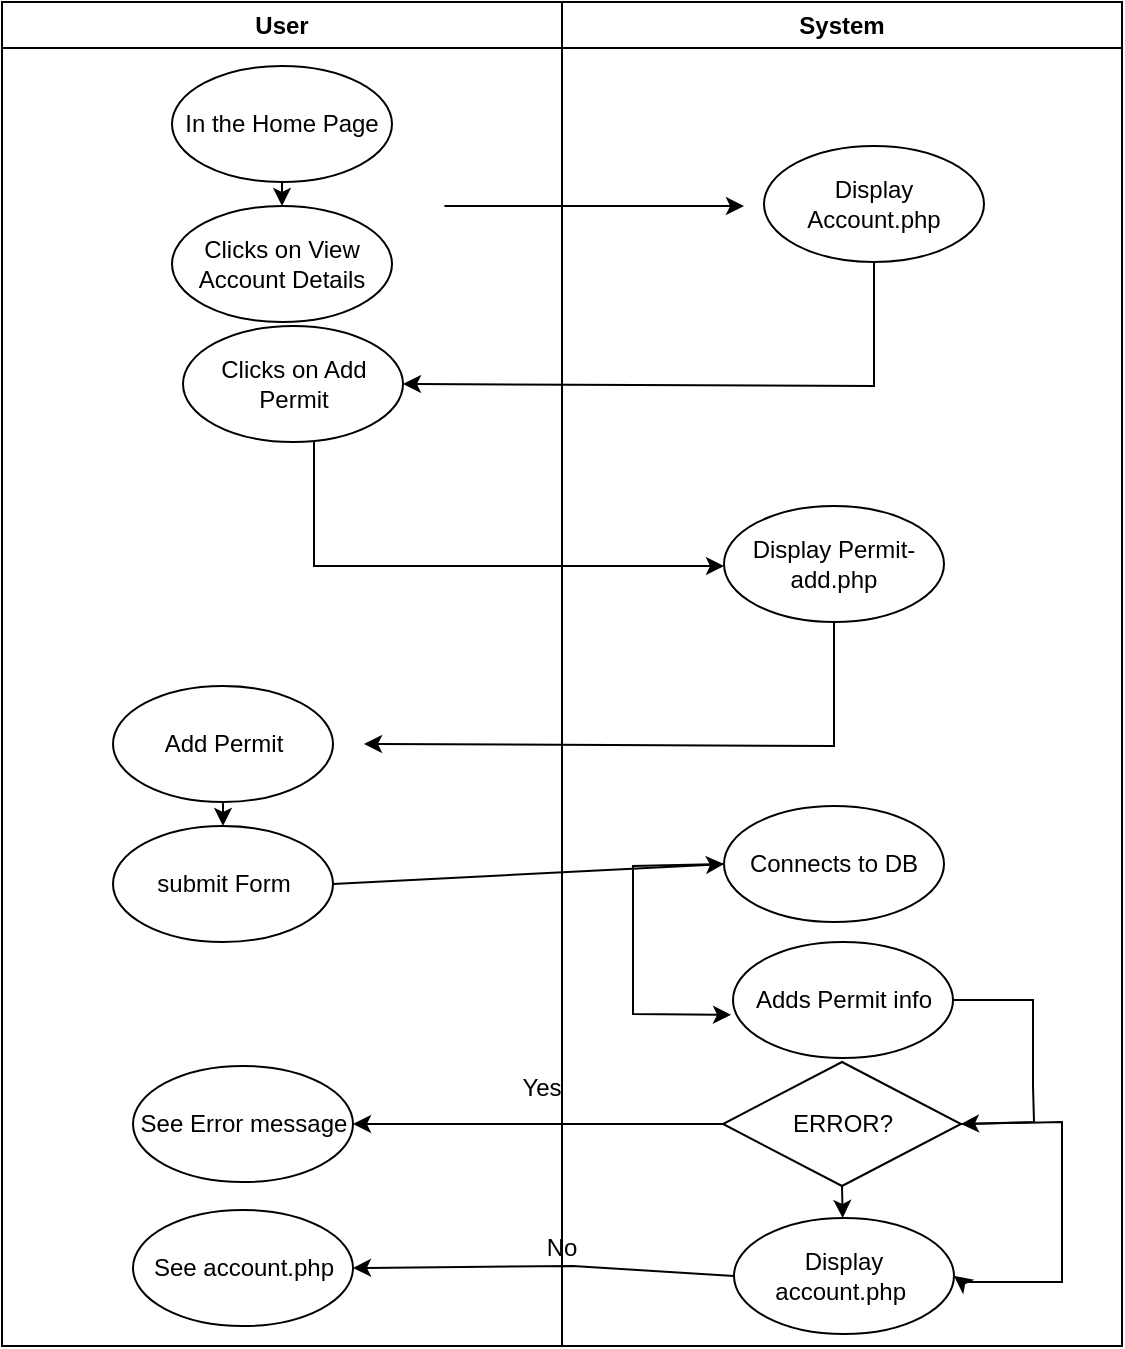 <mxfile version="24.8.3">
  <diagram name="Page-1" id="e7e014a7-5840-1c2e-5031-d8a46d1fe8dd">
    <mxGraphModel dx="897" dy="556" grid="1" gridSize="10" guides="1" tooltips="1" connect="1" arrows="1" fold="1" page="1" pageScale="1" pageWidth="1169" pageHeight="826" background="none" math="0" shadow="0">
      <root>
        <mxCell id="0" />
        <mxCell id="1" parent="0" />
        <mxCell id="2" value="User" style="swimlane;whiteSpace=wrap" parent="1" vertex="1">
          <mxGeometry x="160" y="50" width="280" height="672" as="geometry" />
        </mxCell>
        <mxCell id="3EZGCJM8jiS25kYGgKkf-41" value="In the Home Page" style="ellipse;whiteSpace=wrap;html=1;" parent="2" vertex="1">
          <mxGeometry x="85" y="32" width="110" height="58" as="geometry" />
        </mxCell>
        <mxCell id="3EZGCJM8jiS25kYGgKkf-42" value="Clicks on View Account Details" style="ellipse;whiteSpace=wrap;html=1;" parent="2" vertex="1">
          <mxGeometry x="85" y="102" width="110" height="58" as="geometry" />
        </mxCell>
        <mxCell id="3EZGCJM8jiS25kYGgKkf-64" value="" style="endArrow=classic;html=1;rounded=0;exitX=0.5;exitY=1;exitDx=0;exitDy=0;" parent="2" source="3EZGCJM8jiS25kYGgKkf-41" target="3EZGCJM8jiS25kYGgKkf-42" edge="1">
          <mxGeometry width="50" height="50" relative="1" as="geometry">
            <mxPoint x="584.73" y="220" as="sourcePoint" />
            <mxPoint x="584.5" y="266.38" as="targetPoint" />
          </mxGeometry>
        </mxCell>
        <mxCell id="3EZGCJM8jiS25kYGgKkf-68" value="See Error message" style="ellipse;whiteSpace=wrap;html=1;" parent="2" vertex="1">
          <mxGeometry x="65.5" y="532" width="110" height="58" as="geometry" />
        </mxCell>
        <mxCell id="3EZGCJM8jiS25kYGgKkf-69" value="See account.php" style="ellipse;whiteSpace=wrap;html=1;" parent="2" vertex="1">
          <mxGeometry x="65.5" y="604" width="110" height="58" as="geometry" />
        </mxCell>
        <mxCell id="3" value="System" style="swimlane;whiteSpace=wrap" parent="1" vertex="1">
          <mxGeometry x="440" y="50" width="280" height="672" as="geometry" />
        </mxCell>
        <mxCell id="3EZGCJM8jiS25kYGgKkf-46" value="" style="endArrow=classic;html=1;rounded=0;exitX=0.543;exitY=0.89;exitDx=0;exitDy=0;exitPerimeter=0;" parent="3" edge="1">
          <mxGeometry width="50" height="50" relative="1" as="geometry">
            <mxPoint x="-58.77" y="102" as="sourcePoint" />
            <mxPoint x="91" y="102" as="targetPoint" />
          </mxGeometry>
        </mxCell>
        <mxCell id="3EZGCJM8jiS25kYGgKkf-43" value="Display Account.php" style="ellipse;whiteSpace=wrap;html=1;" parent="3" vertex="1">
          <mxGeometry x="101" y="72" width="110" height="58" as="geometry" />
        </mxCell>
        <mxCell id="3EZGCJM8jiS25kYGgKkf-51" value="" style="endArrow=classic;html=1;rounded=0;exitX=0.5;exitY=1;exitDx=0;exitDy=0;entryX=1;entryY=0.5;entryDx=0;entryDy=0;" parent="3" source="3EZGCJM8jiS25kYGgKkf-43" target="3EZGCJM8jiS25kYGgKkf-50" edge="1">
          <mxGeometry width="50" height="50" relative="1" as="geometry">
            <mxPoint x="71" y="100.5" as="sourcePoint" />
            <mxPoint x="220.77" y="100.5" as="targetPoint" />
            <Array as="points">
              <mxPoint x="156" y="192" />
            </Array>
          </mxGeometry>
        </mxCell>
        <mxCell id="3EZGCJM8jiS25kYGgKkf-50" value="Clicks on Add Permit" style="ellipse;whiteSpace=wrap;html=1;" parent="3" vertex="1">
          <mxGeometry x="-189.5" y="162" width="110" height="58" as="geometry" />
        </mxCell>
        <mxCell id="3EZGCJM8jiS25kYGgKkf-54" value="" style="endArrow=classic;html=1;rounded=0;exitX=0.5;exitY=1;exitDx=0;exitDy=0;" parent="3" edge="1">
          <mxGeometry width="50" height="50" relative="1" as="geometry">
            <mxPoint x="-124" y="220" as="sourcePoint" />
            <mxPoint x="81" y="282" as="targetPoint" />
            <Array as="points">
              <mxPoint x="-124" y="282" />
            </Array>
          </mxGeometry>
        </mxCell>
        <mxCell id="3EZGCJM8jiS25kYGgKkf-53" value="Display Permit-add.php" style="ellipse;whiteSpace=wrap;html=1;" parent="3" vertex="1">
          <mxGeometry x="81" y="252" width="110" height="58" as="geometry" />
        </mxCell>
        <mxCell id="3EZGCJM8jiS25kYGgKkf-56" value="" style="endArrow=classic;html=1;rounded=0;exitX=0.5;exitY=1;exitDx=0;exitDy=0;entryX=1;entryY=0.5;entryDx=0;entryDy=0;" parent="3" edge="1">
          <mxGeometry width="50" height="50" relative="1" as="geometry">
            <mxPoint x="136" y="310" as="sourcePoint" />
            <mxPoint x="-99" y="371" as="targetPoint" />
            <Array as="points">
              <mxPoint x="136" y="372" />
            </Array>
          </mxGeometry>
        </mxCell>
        <mxCell id="3EZGCJM8jiS25kYGgKkf-55" value="Add Permit" style="ellipse;whiteSpace=wrap;html=1;" parent="3" vertex="1">
          <mxGeometry x="-224.5" y="342" width="110" height="58" as="geometry" />
        </mxCell>
        <mxCell id="3EZGCJM8jiS25kYGgKkf-59" value="submit Form" style="ellipse;whiteSpace=wrap;html=1;" parent="3" vertex="1">
          <mxGeometry x="-224.5" y="412" width="110" height="58" as="geometry" />
        </mxCell>
        <mxCell id="3EZGCJM8jiS25kYGgKkf-62" value="Connects to&lt;span style=&quot;color: rgba(0, 0, 0, 0); font-family: monospace; font-size: 0px; text-align: start; text-wrap-mode: nowrap;&quot;&gt;%3CmxGraphModel%3E%3Croot%3E%3CmxCell%20id%3D%220%22%2F%3E%3CmxCell%20id%3D%221%22%20parent%3D%220%22%2F%3E%3CmxCell%20id%3D%222%22%20value%3D%22submit%20Form%22%20style%3D%22ellipse%3BwhiteSpace%3Dwrap%3Bhtml%3D1%3B%22%20vertex%3D%221%22%20parent%3D%221%22%3E%3CmxGeometry%20x%3D%22220%22%20y%3D%22620%22%20width%3D%22110%22%20height%3D%2258%22%20as%3D%22geometry%22%2F%3E%3C%2FmxCell%3E%3C%2Froot%3E%3C%2FmxGraphModel%3E&lt;/span&gt;&amp;nbsp;DB" style="ellipse;whiteSpace=wrap;html=1;" parent="3" vertex="1">
          <mxGeometry x="81" y="402" width="110" height="58" as="geometry" />
        </mxCell>
        <mxCell id="3EZGCJM8jiS25kYGgKkf-63" value="Adds Permit info" style="ellipse;whiteSpace=wrap;html=1;" parent="3" vertex="1">
          <mxGeometry x="85.5" y="470" width="110" height="58" as="geometry" />
        </mxCell>
        <mxCell id="3EZGCJM8jiS25kYGgKkf-66" value="ERROR?" style="rhombus;whiteSpace=wrap;html=1;" parent="3" vertex="1">
          <mxGeometry x="80.5" y="530" width="119" height="62" as="geometry" />
        </mxCell>
        <mxCell id="3EZGCJM8jiS25kYGgKkf-67" value="Display account.php&amp;nbsp;" style="ellipse;whiteSpace=wrap;html=1;" parent="3" vertex="1">
          <mxGeometry x="86" y="608" width="110" height="58" as="geometry" />
        </mxCell>
        <mxCell id="3EZGCJM8jiS25kYGgKkf-70" value="" style="endArrow=classic;html=1;rounded=0;exitX=0;exitY=0.5;exitDx=0;exitDy=0;entryX=-0.009;entryY=0.628;entryDx=0;entryDy=0;entryPerimeter=0;" parent="3" source="3EZGCJM8jiS25kYGgKkf-62" target="3EZGCJM8jiS25kYGgKkf-63" edge="1">
          <mxGeometry width="50" height="50" relative="1" as="geometry">
            <mxPoint x="-4.5" y="462" as="sourcePoint" />
            <mxPoint x="45.5" y="412" as="targetPoint" />
            <Array as="points">
              <mxPoint x="35.5" y="432" />
              <mxPoint x="35.5" y="506" />
            </Array>
          </mxGeometry>
        </mxCell>
        <mxCell id="3EZGCJM8jiS25kYGgKkf-71" value="" style="endArrow=classic;html=1;rounded=0;exitX=1;exitY=0.5;exitDx=0;exitDy=0;entryX=1;entryY=0.5;entryDx=0;entryDy=0;" parent="3" source="3EZGCJM8jiS25kYGgKkf-63" edge="1" target="3EZGCJM8jiS25kYGgKkf-66">
          <mxGeometry width="50" height="50" relative="1" as="geometry">
            <mxPoint x="82" y="502" as="sourcePoint" />
            <mxPoint x="195.5" y="572" as="targetPoint" />
            <Array as="points">
              <mxPoint x="235.5" y="499" />
              <mxPoint x="235.5" y="542" />
              <mxPoint x="236" y="560" />
            </Array>
          </mxGeometry>
        </mxCell>
        <mxCell id="wZWzXX4lpNGMMSXKNNM5-3" value="" style="endArrow=classic;html=1;rounded=0;exitX=0.5;exitY=1;exitDx=0;exitDy=0;entryX=0.5;entryY=0;entryDx=0;entryDy=0;" parent="3" source="3EZGCJM8jiS25kYGgKkf-55" target="3EZGCJM8jiS25kYGgKkf-59" edge="1">
          <mxGeometry width="50" height="50" relative="1" as="geometry">
            <mxPoint y="240" as="sourcePoint" />
            <mxPoint x="50" y="190" as="targetPoint" />
          </mxGeometry>
        </mxCell>
        <mxCell id="wZWzXX4lpNGMMSXKNNM5-4" value="" style="endArrow=classic;html=1;rounded=0;exitX=1;exitY=0.5;exitDx=0;exitDy=0;entryX=1;entryY=0.5;entryDx=0;entryDy=0;" parent="3" source="3EZGCJM8jiS25kYGgKkf-66" target="3EZGCJM8jiS25kYGgKkf-67" edge="1">
          <mxGeometry width="50" height="50" relative="1" as="geometry">
            <mxPoint y="560" as="sourcePoint" />
            <mxPoint x="50" y="510" as="targetPoint" />
            <Array as="points">
              <mxPoint x="250" y="560" />
              <mxPoint x="250" y="640" />
              <mxPoint x="200" y="640" />
            </Array>
          </mxGeometry>
        </mxCell>
        <mxCell id="wZWzXX4lpNGMMSXKNNM5-5" value="" style="endArrow=classic;html=1;rounded=0;exitX=1;exitY=0.5;exitDx=0;exitDy=0;entryX=0;entryY=0.5;entryDx=0;entryDy=0;" parent="3" source="3EZGCJM8jiS25kYGgKkf-59" target="3EZGCJM8jiS25kYGgKkf-62" edge="1">
          <mxGeometry width="50" height="50" relative="1" as="geometry">
            <mxPoint y="290" as="sourcePoint" />
            <mxPoint x="50" y="240" as="targetPoint" />
          </mxGeometry>
        </mxCell>
        <mxCell id="wZWzXX4lpNGMMSXKNNM5-6" value="" style="endArrow=classic;html=1;rounded=0;exitX=0.5;exitY=1;exitDx=0;exitDy=0;" parent="3" source="3EZGCJM8jiS25kYGgKkf-66" target="3EZGCJM8jiS25kYGgKkf-67" edge="1">
          <mxGeometry width="50" height="50" relative="1" as="geometry">
            <mxPoint y="500" as="sourcePoint" />
            <mxPoint x="50" y="450" as="targetPoint" />
          </mxGeometry>
        </mxCell>
        <mxCell id="wZWzXX4lpNGMMSXKNNM5-7" value="Yes" style="text;html=1;align=center;verticalAlign=middle;whiteSpace=wrap;rounded=0;" parent="3" vertex="1">
          <mxGeometry x="-40" y="528" width="60" height="30" as="geometry" />
        </mxCell>
        <mxCell id="wZWzXX4lpNGMMSXKNNM5-9" value="No" style="text;html=1;align=center;verticalAlign=middle;whiteSpace=wrap;rounded=0;" parent="3" vertex="1">
          <mxGeometry x="-30" y="608" width="60" height="30" as="geometry" />
        </mxCell>
        <mxCell id="3EZGCJM8jiS25kYGgKkf-72" value="" style="endArrow=classic;html=1;rounded=0;exitX=0;exitY=0.5;exitDx=0;exitDy=0;entryX=1;entryY=0.5;entryDx=0;entryDy=0;" parent="1" source="3EZGCJM8jiS25kYGgKkf-66" target="3EZGCJM8jiS25kYGgKkf-68" edge="1">
          <mxGeometry width="50" height="50" relative="1" as="geometry">
            <mxPoint x="435.5" y="642" as="sourcePoint" />
            <mxPoint x="485.5" y="592" as="targetPoint" />
          </mxGeometry>
        </mxCell>
        <mxCell id="3EZGCJM8jiS25kYGgKkf-73" value="" style="endArrow=classic;html=1;rounded=0;exitX=0;exitY=0.5;exitDx=0;exitDy=0;entryX=1;entryY=0.5;entryDx=0;entryDy=0;" parent="1" source="3EZGCJM8jiS25kYGgKkf-67" target="3EZGCJM8jiS25kYGgKkf-69" edge="1">
          <mxGeometry width="50" height="50" relative="1" as="geometry">
            <mxPoint x="530.5" y="633" as="sourcePoint" />
            <mxPoint x="345.5" y="621" as="targetPoint" />
            <Array as="points">
              <mxPoint x="445.5" y="682" />
            </Array>
          </mxGeometry>
        </mxCell>
      </root>
    </mxGraphModel>
  </diagram>
</mxfile>
